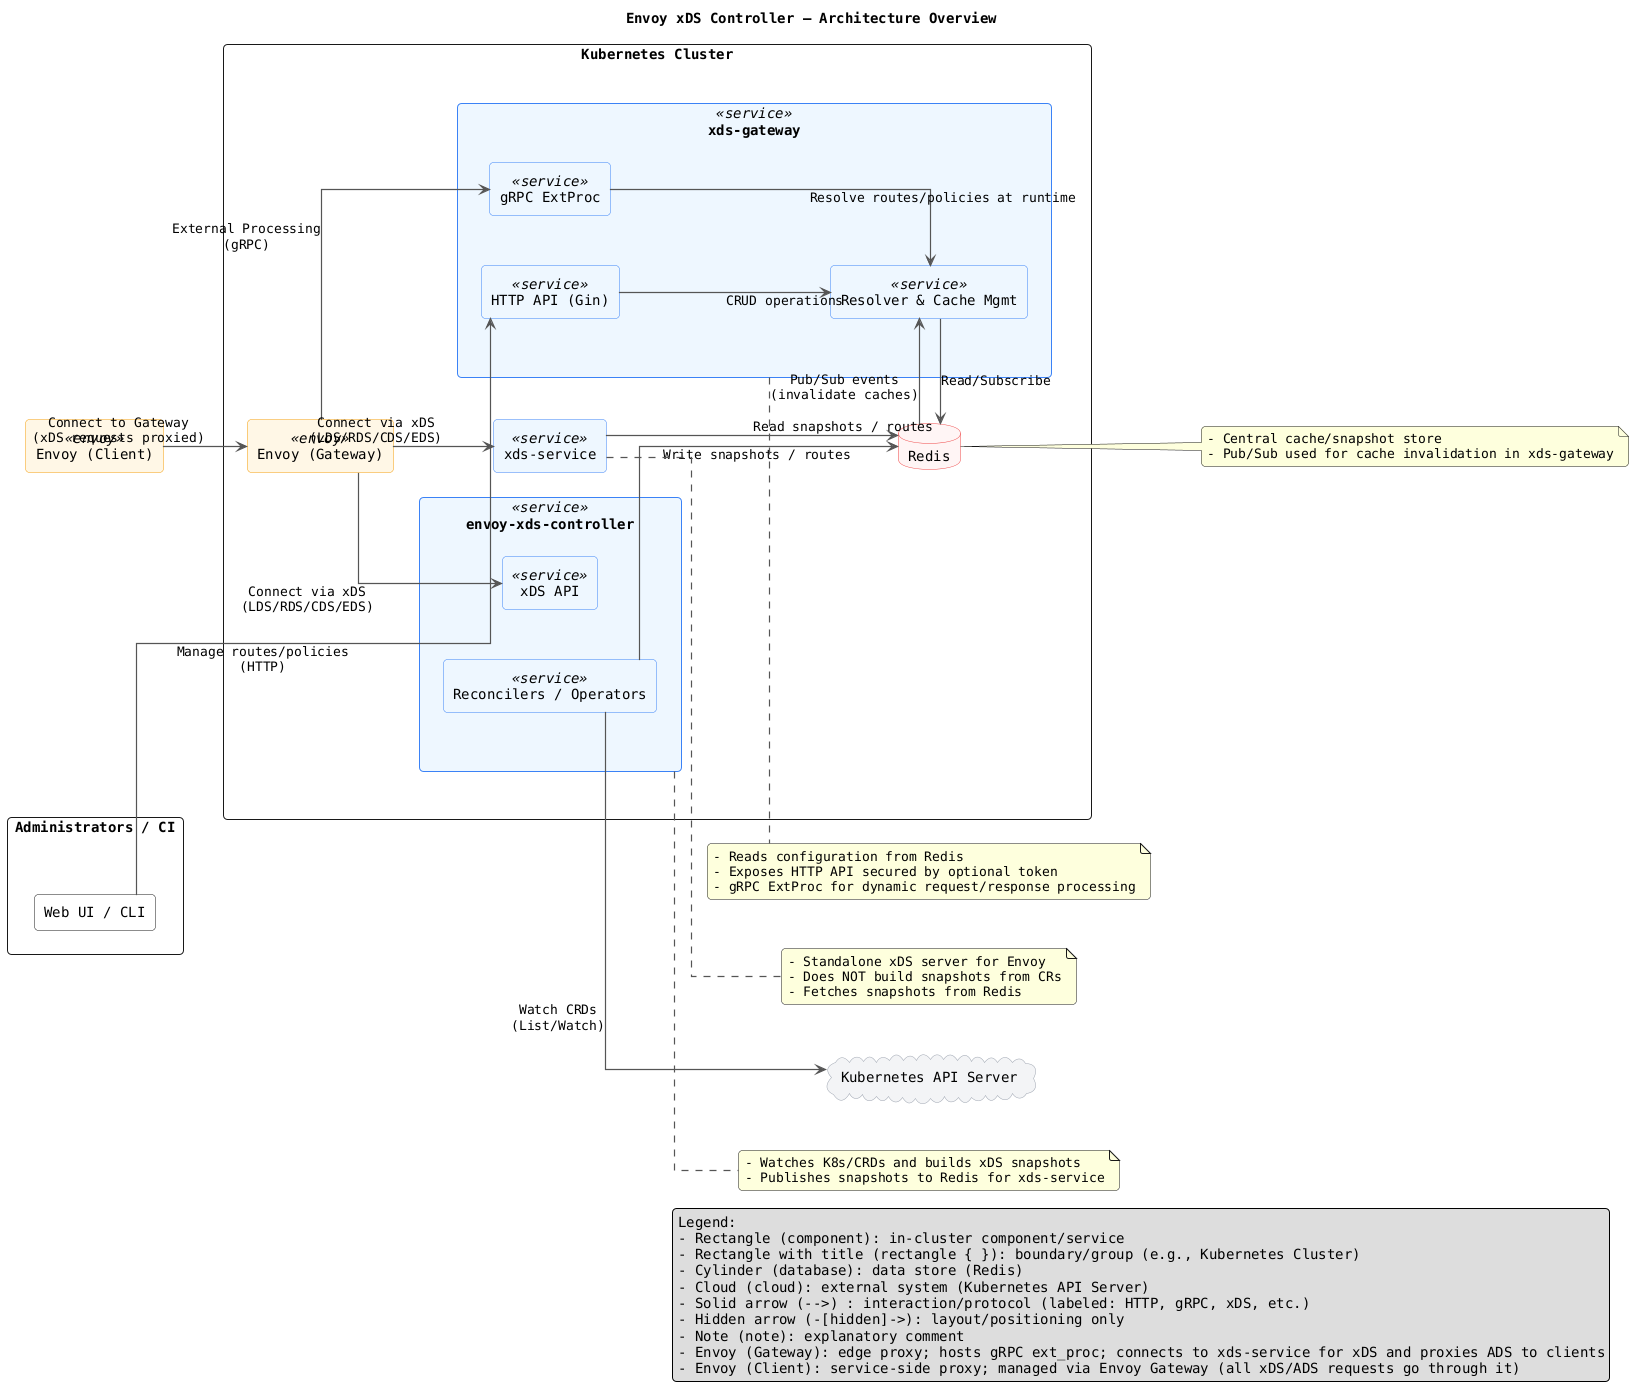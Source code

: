 @startuml
' Envoy xDS Controller - High-level Architecture (Component Diagram)
' This PlantUML diagram captures the main components and interactions.
' It is intended to serve as an overview for contributors and operators.

skinparam componentStyle rectangle
skinparam shadowing false
skinparam monochrome false
skinparam defaultFontName Monospaced
skinparam ArrowThickness 1.2
skinparam ArrowColor #555555
skinparam linetype ortho
left to right direction
skinparam nodesep 50
skinparam ranksep 50

title Envoy xDS Controller — Architecture Overview

skinparam roundcorner 8
skinparam component {
  BackgroundColor #FFFFFF
}
skinparam component<<service>> {
  BackgroundColor #EEF7FF
  BorderColor #3B82F6
}
skinparam component<<envoy>> {
  BackgroundColor #FFF7E6
  BorderColor #F59E0B
}
skinparam database {
  BackgroundColor #FFF5F5
  BorderColor #EF4444
}
skinparam cloud {
  BackgroundColor #F3F4F6
  BorderColor #9CA3AF
}

rectangle "Kubernetes Cluster" as k8s {

  component "envoy-xds-controller" <<service>> as controller {
    component "xDS API" <<service>> as xdsApi
    component "Reconcilers / Operators" <<service>> as recon
  }

  database "Redis" as redis

  component "Envoy (Gateway)" <<envoy>> as envoyGw

  component "xds-gateway" <<service>> as xdsGw {
    component "HTTP API (Gin)" <<service>> as httpApi
    component "gRPC ExtProc" <<service>> as extProc
    component "Resolver & Cache Mgmt" <<service>> as resolver
  }

  component "xds-service" <<service>> as xdsSvc
}

component "Envoy (Client)" <<envoy>> as envoyCl

rectangle "Administrators / CI" as admins {
  component "Web UI / CLI" as ui
}

cloud "Kubernetes API Server" as apiserver

' Relationships
ui -[hidden]-> httpApi
admins -[hidden]-> k8s
apiserver -[hidden]-> controller

ui --> httpApi : Manage routes/policies\n(HTTP)
recon --> apiserver : Watch CRDs\n(List/Watch)
recon --> redis : Write snapshots / routes
resolver --> redis : Read/Subscribe
redis --> resolver : Pub/Sub events\n(invalidate caches)

' Envoy data/control flows
envoyGw --> extProc : External Processing\n(gRPC)

' Internal links
httpApi --> resolver : CRUD operations
extProc --> resolver : Resolve routes/policies at runtime

' xDS Service (separate from controller)
xdsSvc --> redis : Read snapshots / routes
envoyGw --> xdsSvc : Connect via xDS\n(LDS/RDS/CDS/EDS)
envoyGw --> xdsApi : Connect via xDS\n(LDS/RDS/CDS/EDS)
envoyCl --> envoyGw : Connect to Gateway\n(xDS requests proxied)

' Notes
note right of xdsGw
- Reads configuration from Redis
- Exposes HTTP API secured by optional token
- gRPC ExtProc for dynamic request/response processing
end note

note right of controller
- Watches K8s/CRDs and builds xDS snapshots
- Publishes snapshots to Redis for xds-service
end note

note right of xdsSvc
- Standalone xDS server for Envoy
- Does NOT build snapshots from CRs
- Fetches snapshots from Redis
end note

note right of redis
- Central cache/snapshot store
- Pub/Sub used for cache invalidation in xds-gateway
end note


legend right
Legend:
- Rectangle (component): in-cluster component/service
- Rectangle with title (rectangle { }): boundary/group (e.g., Kubernetes Cluster)
- Cylinder (database): data store (Redis)
- Cloud (cloud): external system (Kubernetes API Server)
- Solid arrow (-->) : interaction/protocol (labeled: HTTP, gRPC, xDS, etc.)
- Hidden arrow (-[hidden]->): layout/positioning only
- Note (note): explanatory comment
- Envoy (Gateway): edge proxy; hosts gRPC ext_proc; connects to xds-service for xDS and proxies ADS to clients
- Envoy (Client): service-side proxy; managed via Envoy Gateway (all xDS/ADS requests go through it)
end legend

@enduml

